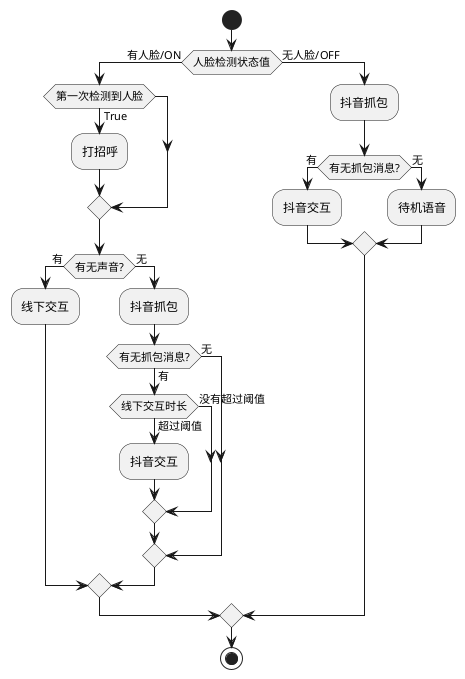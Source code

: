 ﻿@startuml
'https://plantuml.com/activity-diagram-beta

start
if (人脸检测状态值) then (有人脸/ON)
    if (第一次检测到人脸) then (True)
        :打招呼;
    endif

    if (有无声音?) then (有)
        :线下交互;
    else (无)
        :抖音抓包;
    if (有无抓包消息?) then (有)
        if (线下交互时长) then (超过阈值)
            :抖音交互;
        else (没有超过阈值)
        endif
    else (无)
    endif
    endif
else (无人脸/OFF)
    :抖音抓包;
    if (有无抓包消息?) then (有)
        :抖音交互;
    else (无)
        :待机语音;
    endif
endif
stop

@enduml
